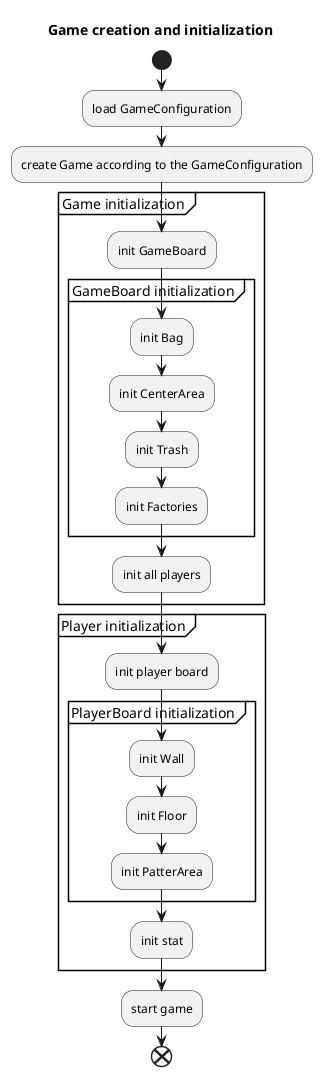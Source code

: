 @startuml
title Game creation and initialization

start
:load GameConfiguration;
:create Game according to the GameConfiguration;


partition "Game initialization " {
	:init GameBoard;
	partition "GameBoard initialization " {
		:init Bag;
		:init CenterArea;
		:init Trash;
		:init Factories;
	}
	:init all players;
}
		
partition "Player initialization " {
	:init player board;	
	partition "PlayerBoard initialization " { 
		:init Wall;
		:init Floor;
		:init PatterArea;
	}
	:init stat;		
}

:start game;
end		
@enduml
